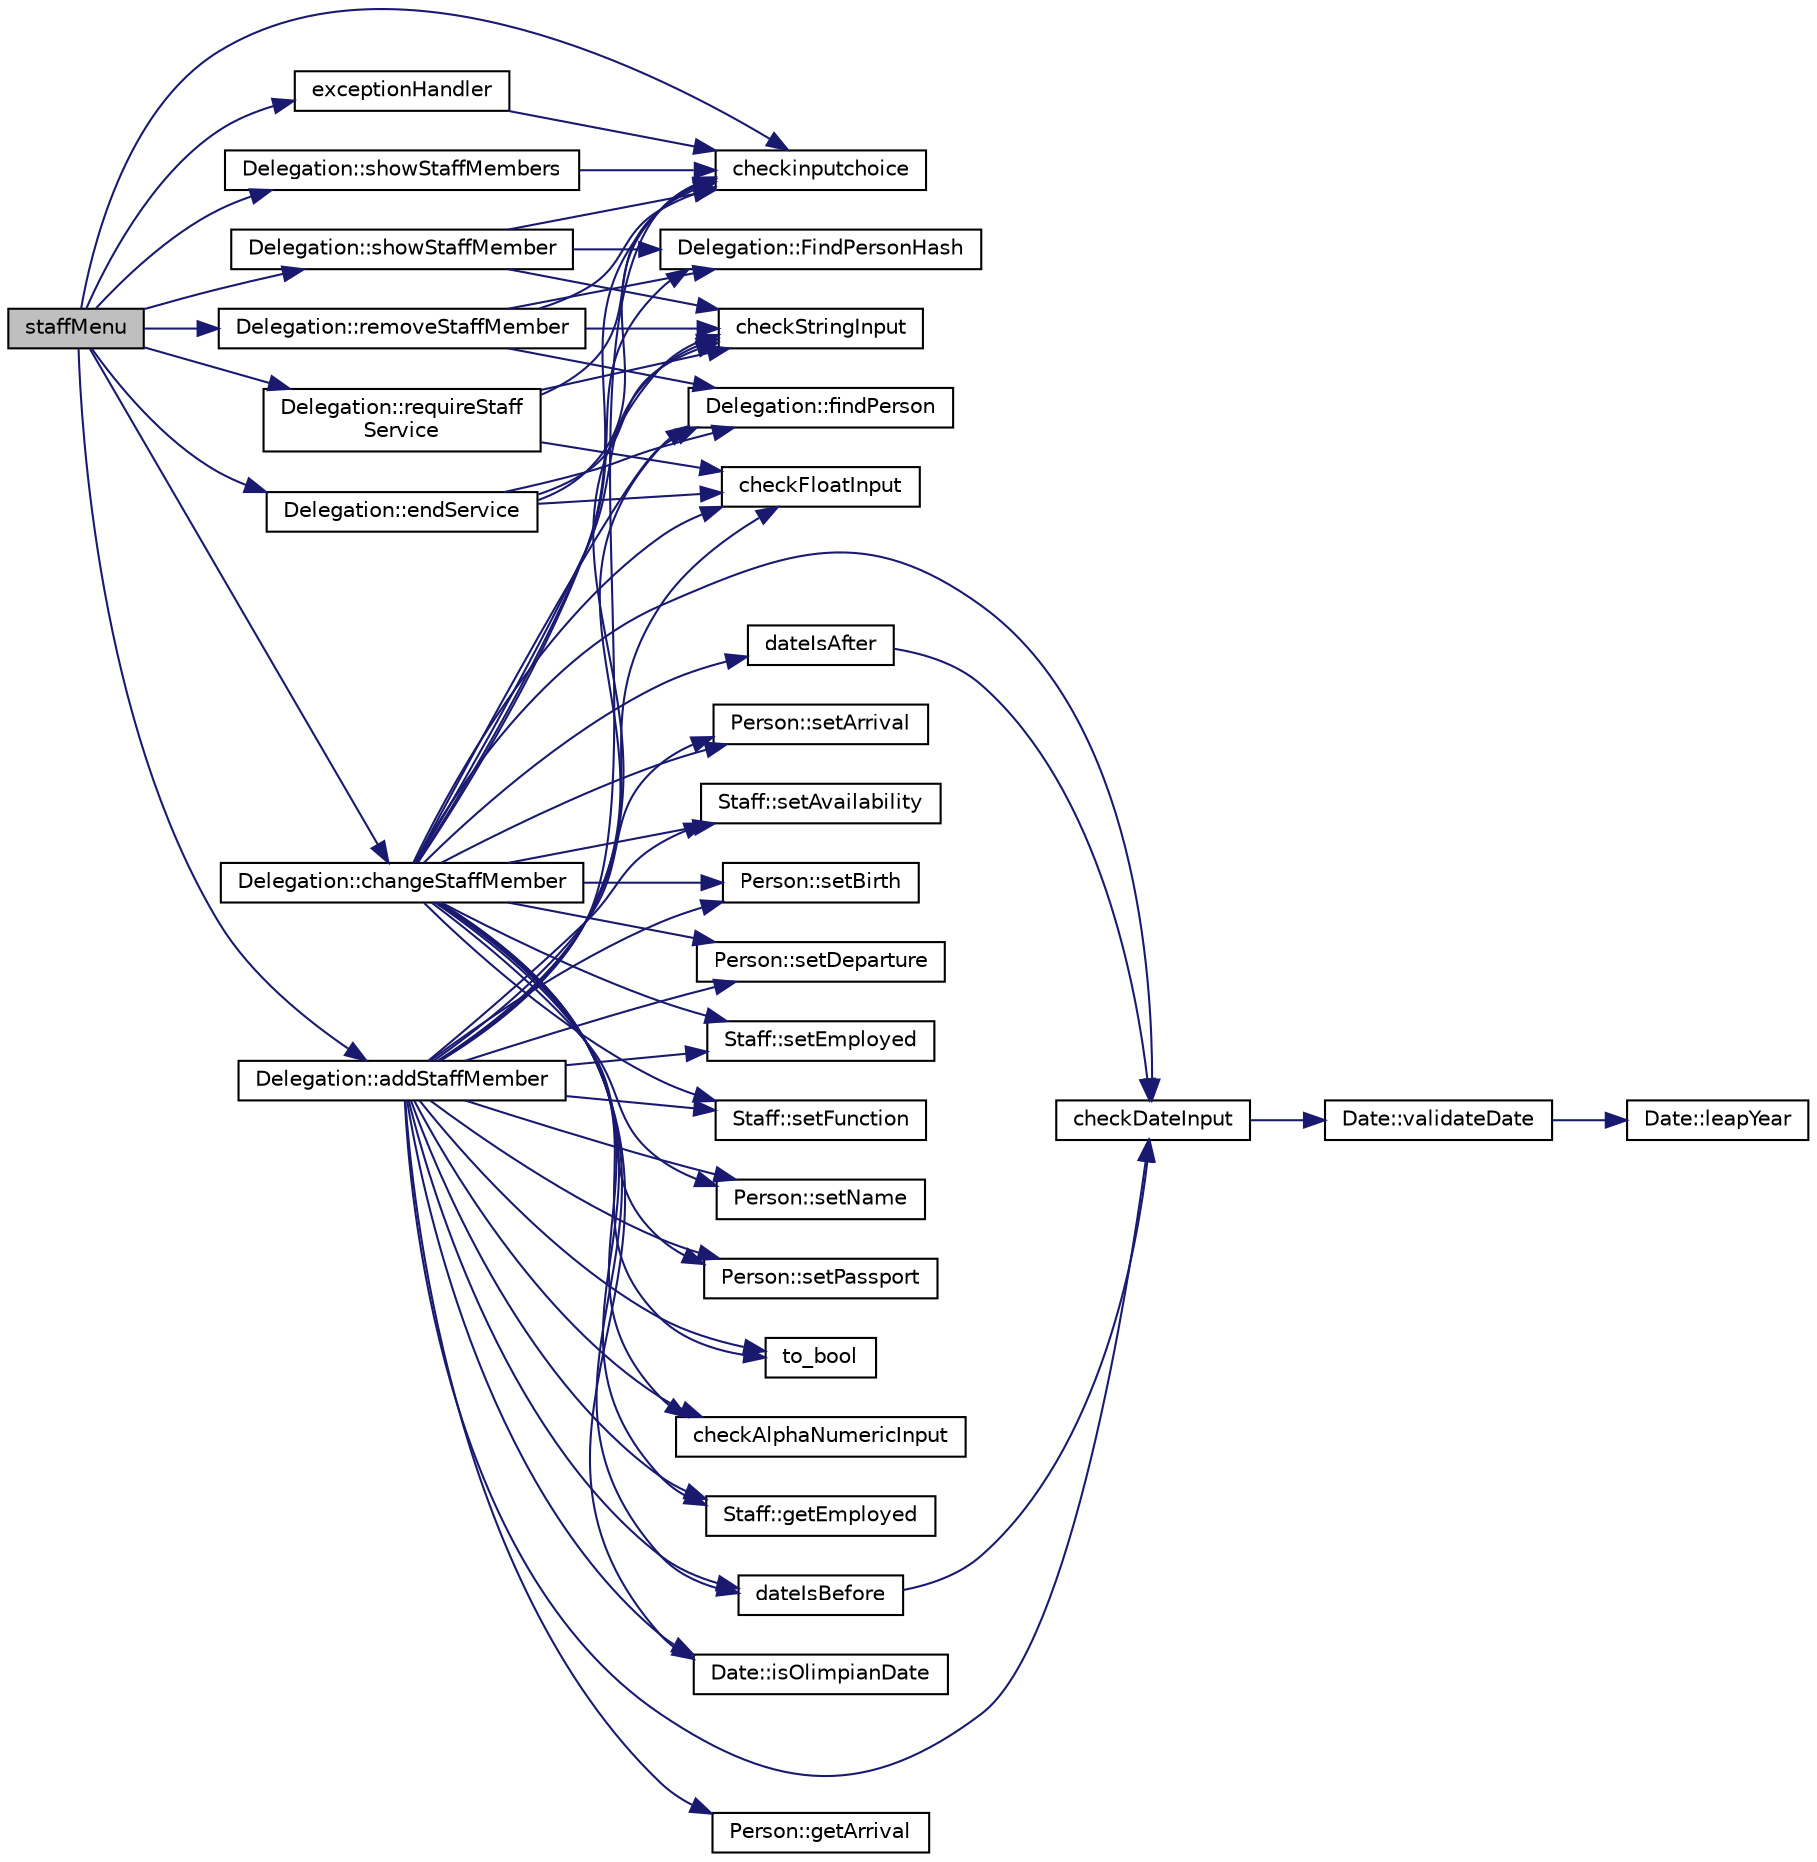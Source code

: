 digraph "staffMenu"
{
 // LATEX_PDF_SIZE
  edge [fontname="Helvetica",fontsize="10",labelfontname="Helvetica",labelfontsize="10"];
  node [fontname="Helvetica",fontsize="10",shape=record];
  rankdir="LR";
  Node1 [label="staffMenu",height=0.2,width=0.4,color="black", fillcolor="grey75", style="filled", fontcolor="black",tooltip=" "];
  Node1 -> Node2 [color="midnightblue",fontsize="10",style="solid",fontname="Helvetica"];
  Node2 [label="Delegation::addStaffMember",height=0.2,width=0.4,color="black", fillcolor="white", style="filled",URL="$class_delegation.html#af1644f5c540536ea16e4a70a0fc080e1",tooltip=" "];
  Node2 -> Node3 [color="midnightblue",fontsize="10",style="solid",fontname="Helvetica"];
  Node3 [label="checkAlphaNumericInput",height=0.2,width=0.4,color="black", fillcolor="white", style="filled",URL="$auxiliar_8cpp.html#a664b75b931245381d2fb2fd73c810d49",tooltip=" "];
  Node2 -> Node4 [color="midnightblue",fontsize="10",style="solid",fontname="Helvetica"];
  Node4 [label="checkDateInput",height=0.2,width=0.4,color="black", fillcolor="white", style="filled",URL="$auxiliar_8cpp.html#ac4b9e7766ca6ff5b233dac083c348d69",tooltip=" "];
  Node4 -> Node5 [color="midnightblue",fontsize="10",style="solid",fontname="Helvetica"];
  Node5 [label="Date::validateDate",height=0.2,width=0.4,color="black", fillcolor="white", style="filled",URL="$class_date.html#aa6d918e3d8c62b826e5bb0c40efccfd3",tooltip=" "];
  Node5 -> Node6 [color="midnightblue",fontsize="10",style="solid",fontname="Helvetica"];
  Node6 [label="Date::leapYear",height=0.2,width=0.4,color="black", fillcolor="white", style="filled",URL="$class_date.html#ae872548348ccc90a6f13d614f5943d8c",tooltip=" "];
  Node2 -> Node7 [color="midnightblue",fontsize="10",style="solid",fontname="Helvetica"];
  Node7 [label="checkFloatInput",height=0.2,width=0.4,color="black", fillcolor="white", style="filled",URL="$auxiliar_8cpp.html#a2951a42cbfb63434c2fd8f2e8ce17c0d",tooltip=" "];
  Node2 -> Node8 [color="midnightblue",fontsize="10",style="solid",fontname="Helvetica"];
  Node8 [label="checkinputchoice",height=0.2,width=0.4,color="black", fillcolor="white", style="filled",URL="$_menus_8cpp.html#a9a825f830de2a8df955bbffae0852fd8",tooltip=" "];
  Node2 -> Node9 [color="midnightblue",fontsize="10",style="solid",fontname="Helvetica"];
  Node9 [label="checkStringInput",height=0.2,width=0.4,color="black", fillcolor="white", style="filled",URL="$auxiliar_8cpp.html#a38b12b0ae17b209757adabb8c944f98b",tooltip=" "];
  Node2 -> Node10 [color="midnightblue",fontsize="10",style="solid",fontname="Helvetica"];
  Node10 [label="dateIsBefore",height=0.2,width=0.4,color="black", fillcolor="white", style="filled",URL="$auxiliar_8cpp.html#a8b04806717ed97feb48c62d6f13c1e63",tooltip=" "];
  Node10 -> Node4 [color="midnightblue",fontsize="10",style="solid",fontname="Helvetica"];
  Node2 -> Node11 [color="midnightblue",fontsize="10",style="solid",fontname="Helvetica"];
  Node11 [label="Delegation::findPerson",height=0.2,width=0.4,color="black", fillcolor="white", style="filled",URL="$class_delegation.html#adb1130e6391f4b4fc82fac73df5f606a",tooltip=" "];
  Node2 -> Node12 [color="midnightblue",fontsize="10",style="solid",fontname="Helvetica"];
  Node12 [label="Person::getArrival",height=0.2,width=0.4,color="black", fillcolor="white", style="filled",URL="$class_person.html#a302129462730ac8ba14ebfada7065bfd",tooltip=" "];
  Node2 -> Node13 [color="midnightblue",fontsize="10",style="solid",fontname="Helvetica"];
  Node13 [label="Staff::getEmployed",height=0.2,width=0.4,color="black", fillcolor="white", style="filled",URL="$class_staff.html#ad788f0d243ec95470686757698b3ea51",tooltip=" "];
  Node2 -> Node14 [color="midnightblue",fontsize="10",style="solid",fontname="Helvetica"];
  Node14 [label="Date::isOlimpianDate",height=0.2,width=0.4,color="black", fillcolor="white", style="filled",URL="$class_date.html#aa14e08c8e3d606a1bf0e07a2c294e5b5",tooltip=" "];
  Node2 -> Node15 [color="midnightblue",fontsize="10",style="solid",fontname="Helvetica"];
  Node15 [label="Person::setArrival",height=0.2,width=0.4,color="black", fillcolor="white", style="filled",URL="$class_person.html#a573715d15221a8541ddc0eee94968065",tooltip=" "];
  Node2 -> Node16 [color="midnightblue",fontsize="10",style="solid",fontname="Helvetica"];
  Node16 [label="Staff::setAvailability",height=0.2,width=0.4,color="black", fillcolor="white", style="filled",URL="$class_staff.html#af2e9334dbeb63885d753feec4869f473",tooltip=" "];
  Node2 -> Node17 [color="midnightblue",fontsize="10",style="solid",fontname="Helvetica"];
  Node17 [label="Person::setBirth",height=0.2,width=0.4,color="black", fillcolor="white", style="filled",URL="$class_person.html#a250237a381933d13763ebc0a364f9aac",tooltip=" "];
  Node2 -> Node18 [color="midnightblue",fontsize="10",style="solid",fontname="Helvetica"];
  Node18 [label="Person::setDeparture",height=0.2,width=0.4,color="black", fillcolor="white", style="filled",URL="$class_person.html#a3501c7e4f98bfbed542782cbae88244f",tooltip=" "];
  Node2 -> Node19 [color="midnightblue",fontsize="10",style="solid",fontname="Helvetica"];
  Node19 [label="Staff::setEmployed",height=0.2,width=0.4,color="black", fillcolor="white", style="filled",URL="$class_staff.html#aea8105a53a0df84eff03a92c2a0a0bf0",tooltip=" "];
  Node2 -> Node20 [color="midnightblue",fontsize="10",style="solid",fontname="Helvetica"];
  Node20 [label="Staff::setFunction",height=0.2,width=0.4,color="black", fillcolor="white", style="filled",URL="$class_staff.html#a32da5c2b9af33a85cd7c77a3d7a01101",tooltip=" "];
  Node2 -> Node21 [color="midnightblue",fontsize="10",style="solid",fontname="Helvetica"];
  Node21 [label="Person::setName",height=0.2,width=0.4,color="black", fillcolor="white", style="filled",URL="$class_person.html#a4b39c1f5d600b1e41ef95c09f4b42935",tooltip=" "];
  Node2 -> Node22 [color="midnightblue",fontsize="10",style="solid",fontname="Helvetica"];
  Node22 [label="Person::setPassport",height=0.2,width=0.4,color="black", fillcolor="white", style="filled",URL="$class_person.html#ab492d622af1071b96d8388fb4b8b5bf7",tooltip=" "];
  Node2 -> Node23 [color="midnightblue",fontsize="10",style="solid",fontname="Helvetica"];
  Node23 [label="to_bool",height=0.2,width=0.4,color="black", fillcolor="white", style="filled",URL="$auxiliar_8h.html#af8a0dcade60978906a4d65821146f4a7",tooltip=" "];
  Node1 -> Node24 [color="midnightblue",fontsize="10",style="solid",fontname="Helvetica"];
  Node24 [label="Delegation::changeStaffMember",height=0.2,width=0.4,color="black", fillcolor="white", style="filled",URL="$class_delegation.html#a0eb02fcd6e5dea005c423ad8e6baa0f7",tooltip=" "];
  Node24 -> Node3 [color="midnightblue",fontsize="10",style="solid",fontname="Helvetica"];
  Node24 -> Node4 [color="midnightblue",fontsize="10",style="solid",fontname="Helvetica"];
  Node24 -> Node7 [color="midnightblue",fontsize="10",style="solid",fontname="Helvetica"];
  Node24 -> Node8 [color="midnightblue",fontsize="10",style="solid",fontname="Helvetica"];
  Node24 -> Node9 [color="midnightblue",fontsize="10",style="solid",fontname="Helvetica"];
  Node24 -> Node25 [color="midnightblue",fontsize="10",style="solid",fontname="Helvetica"];
  Node25 [label="dateIsAfter",height=0.2,width=0.4,color="black", fillcolor="white", style="filled",URL="$auxiliar_8cpp.html#a560ce13dd99b0420e5d6869541e257d1",tooltip=" "];
  Node25 -> Node4 [color="midnightblue",fontsize="10",style="solid",fontname="Helvetica"];
  Node24 -> Node10 [color="midnightblue",fontsize="10",style="solid",fontname="Helvetica"];
  Node24 -> Node11 [color="midnightblue",fontsize="10",style="solid",fontname="Helvetica"];
  Node24 -> Node26 [color="midnightblue",fontsize="10",style="solid",fontname="Helvetica"];
  Node26 [label="Delegation::FindPersonHash",height=0.2,width=0.4,color="black", fillcolor="white", style="filled",URL="$class_delegation.html#a5d17d88d054718acb42c9b8bcbcff8d1",tooltip=" "];
  Node24 -> Node13 [color="midnightblue",fontsize="10",style="solid",fontname="Helvetica"];
  Node24 -> Node14 [color="midnightblue",fontsize="10",style="solid",fontname="Helvetica"];
  Node24 -> Node15 [color="midnightblue",fontsize="10",style="solid",fontname="Helvetica"];
  Node24 -> Node16 [color="midnightblue",fontsize="10",style="solid",fontname="Helvetica"];
  Node24 -> Node17 [color="midnightblue",fontsize="10",style="solid",fontname="Helvetica"];
  Node24 -> Node18 [color="midnightblue",fontsize="10",style="solid",fontname="Helvetica"];
  Node24 -> Node19 [color="midnightblue",fontsize="10",style="solid",fontname="Helvetica"];
  Node24 -> Node20 [color="midnightblue",fontsize="10",style="solid",fontname="Helvetica"];
  Node24 -> Node21 [color="midnightblue",fontsize="10",style="solid",fontname="Helvetica"];
  Node24 -> Node22 [color="midnightblue",fontsize="10",style="solid",fontname="Helvetica"];
  Node24 -> Node23 [color="midnightblue",fontsize="10",style="solid",fontname="Helvetica"];
  Node1 -> Node8 [color="midnightblue",fontsize="10",style="solid",fontname="Helvetica"];
  Node1 -> Node27 [color="midnightblue",fontsize="10",style="solid",fontname="Helvetica"];
  Node27 [label="Delegation::endService",height=0.2,width=0.4,color="black", fillcolor="white", style="filled",URL="$class_delegation.html#a9608b292d6a22c7f863258e8f0172480",tooltip=" "];
  Node27 -> Node7 [color="midnightblue",fontsize="10",style="solid",fontname="Helvetica"];
  Node27 -> Node8 [color="midnightblue",fontsize="10",style="solid",fontname="Helvetica"];
  Node27 -> Node9 [color="midnightblue",fontsize="10",style="solid",fontname="Helvetica"];
  Node27 -> Node11 [color="midnightblue",fontsize="10",style="solid",fontname="Helvetica"];
  Node1 -> Node28 [color="midnightblue",fontsize="10",style="solid",fontname="Helvetica"];
  Node28 [label="exceptionHandler",height=0.2,width=0.4,color="black", fillcolor="white", style="filled",URL="$auxiliar_8cpp.html#acb4791b6f9b97d6e3aecd0b140c018d0",tooltip=" "];
  Node28 -> Node8 [color="midnightblue",fontsize="10",style="solid",fontname="Helvetica"];
  Node1 -> Node29 [color="midnightblue",fontsize="10",style="solid",fontname="Helvetica"];
  Node29 [label="Delegation::removeStaffMember",height=0.2,width=0.4,color="black", fillcolor="white", style="filled",URL="$class_delegation.html#a9dbf8acb3410d0dd2a64337a33b5e587",tooltip=" "];
  Node29 -> Node8 [color="midnightblue",fontsize="10",style="solid",fontname="Helvetica"];
  Node29 -> Node9 [color="midnightblue",fontsize="10",style="solid",fontname="Helvetica"];
  Node29 -> Node11 [color="midnightblue",fontsize="10",style="solid",fontname="Helvetica"];
  Node29 -> Node26 [color="midnightblue",fontsize="10",style="solid",fontname="Helvetica"];
  Node1 -> Node30 [color="midnightblue",fontsize="10",style="solid",fontname="Helvetica"];
  Node30 [label="Delegation::requireStaff\lService",height=0.2,width=0.4,color="black", fillcolor="white", style="filled",URL="$class_delegation.html#a18540ac3782d9e769360b41544ce2cee",tooltip=" "];
  Node30 -> Node7 [color="midnightblue",fontsize="10",style="solid",fontname="Helvetica"];
  Node30 -> Node8 [color="midnightblue",fontsize="10",style="solid",fontname="Helvetica"];
  Node30 -> Node9 [color="midnightblue",fontsize="10",style="solid",fontname="Helvetica"];
  Node1 -> Node31 [color="midnightblue",fontsize="10",style="solid",fontname="Helvetica"];
  Node31 [label="Delegation::showStaffMember",height=0.2,width=0.4,color="black", fillcolor="white", style="filled",URL="$class_delegation.html#a349d7d9f7c1688abebc70164cefc653b",tooltip=" "];
  Node31 -> Node8 [color="midnightblue",fontsize="10",style="solid",fontname="Helvetica"];
  Node31 -> Node9 [color="midnightblue",fontsize="10",style="solid",fontname="Helvetica"];
  Node31 -> Node26 [color="midnightblue",fontsize="10",style="solid",fontname="Helvetica"];
  Node1 -> Node32 [color="midnightblue",fontsize="10",style="solid",fontname="Helvetica"];
  Node32 [label="Delegation::showStaffMembers",height=0.2,width=0.4,color="black", fillcolor="white", style="filled",URL="$class_delegation.html#a5b108a98f8c051e2402b80df9c43a1dc",tooltip=" "];
  Node32 -> Node8 [color="midnightblue",fontsize="10",style="solid",fontname="Helvetica"];
}
